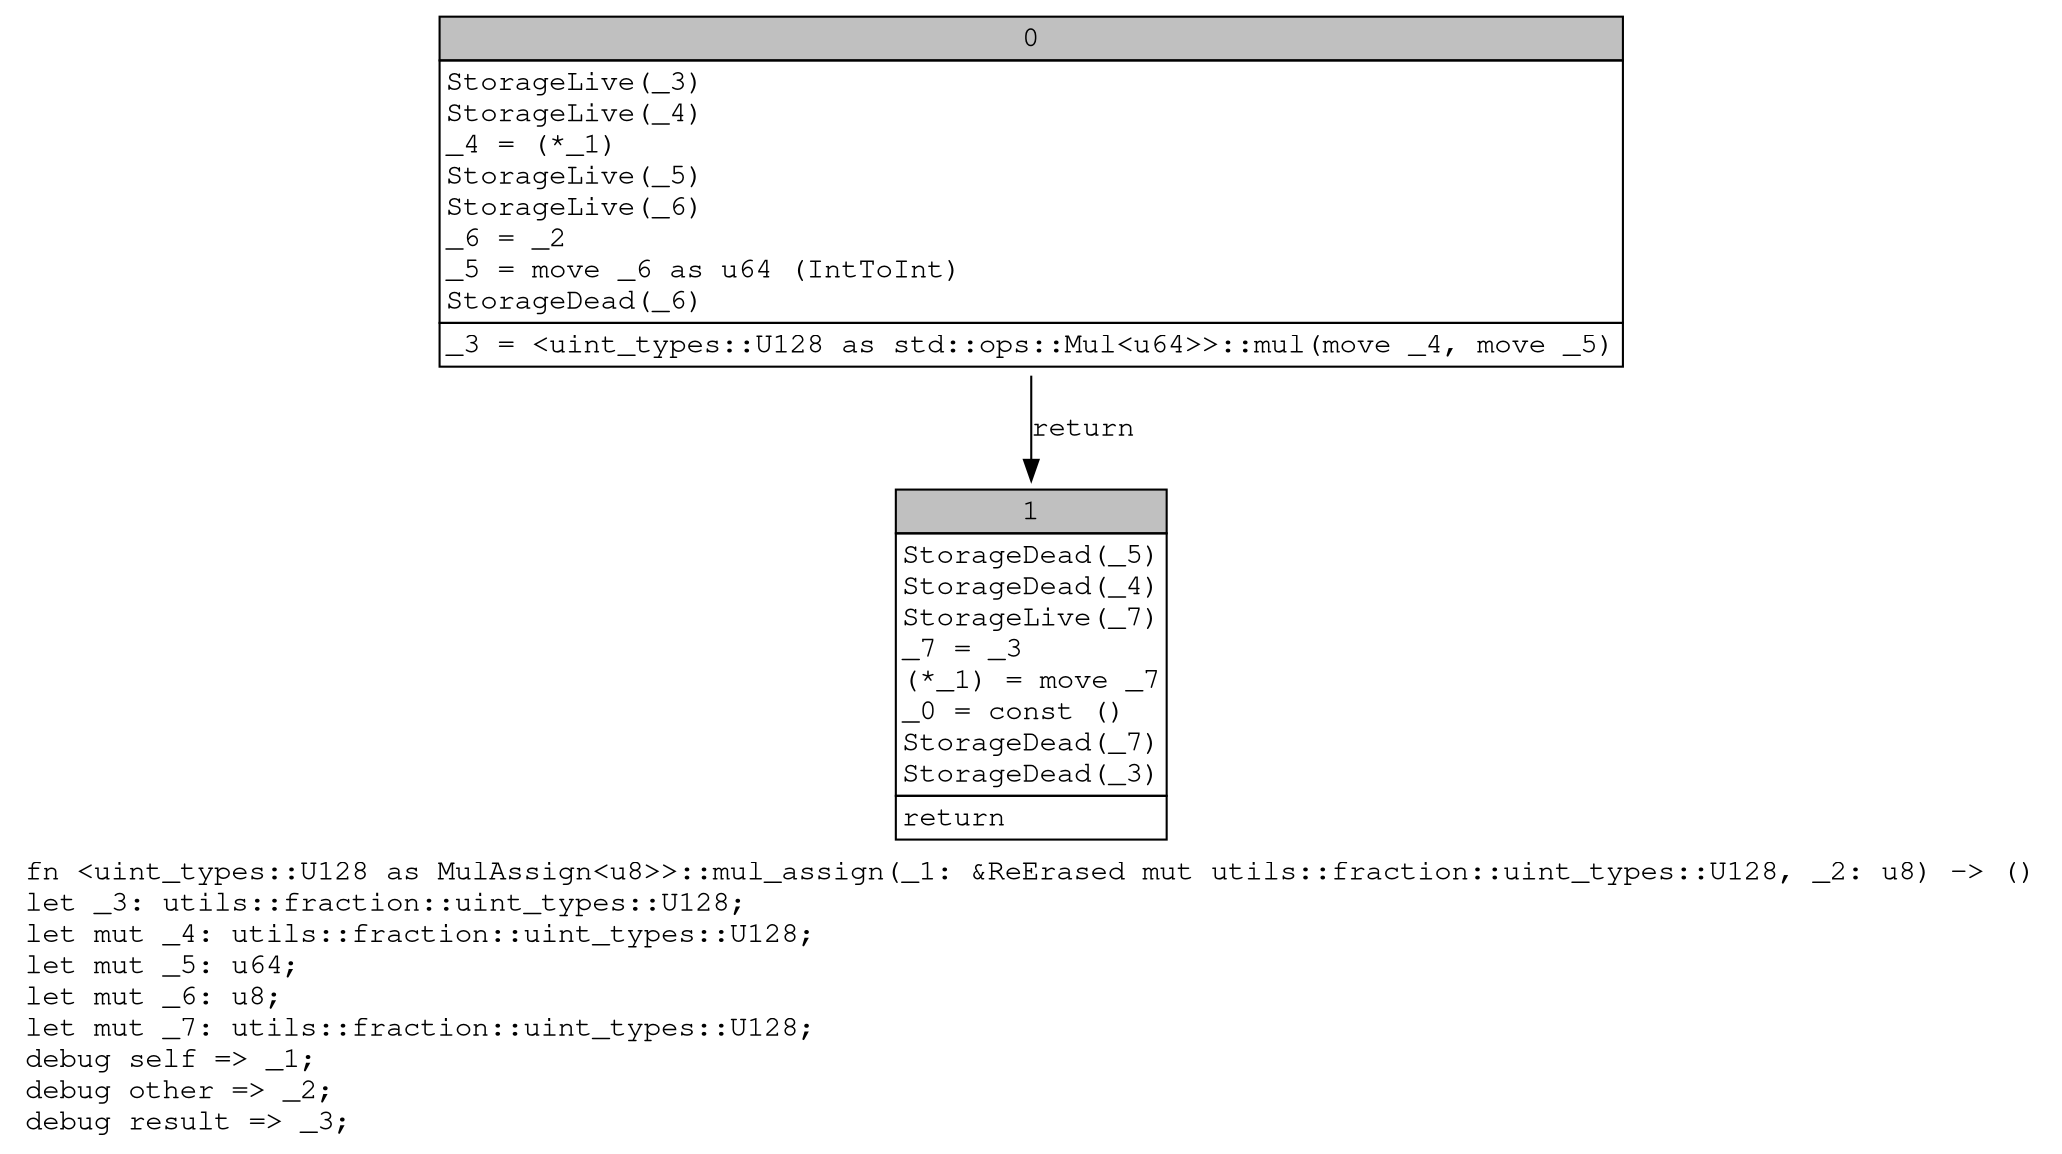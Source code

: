 digraph Mir_0_12206 {
    graph [fontname="Courier, monospace"];
    node [fontname="Courier, monospace"];
    edge [fontname="Courier, monospace"];
    label=<fn &lt;uint_types::U128 as MulAssign&lt;u8&gt;&gt;::mul_assign(_1: &amp;ReErased mut utils::fraction::uint_types::U128, _2: u8) -&gt; ()<br align="left"/>let _3: utils::fraction::uint_types::U128;<br align="left"/>let mut _4: utils::fraction::uint_types::U128;<br align="left"/>let mut _5: u64;<br align="left"/>let mut _6: u8;<br align="left"/>let mut _7: utils::fraction::uint_types::U128;<br align="left"/>debug self =&gt; _1;<br align="left"/>debug other =&gt; _2;<br align="left"/>debug result =&gt; _3;<br align="left"/>>;
    bb0__0_12206 [shape="none", label=<<table border="0" cellborder="1" cellspacing="0"><tr><td bgcolor="gray" align="center" colspan="1">0</td></tr><tr><td align="left" balign="left">StorageLive(_3)<br/>StorageLive(_4)<br/>_4 = (*_1)<br/>StorageLive(_5)<br/>StorageLive(_6)<br/>_6 = _2<br/>_5 = move _6 as u64 (IntToInt)<br/>StorageDead(_6)<br/></td></tr><tr><td align="left">_3 = &lt;uint_types::U128 as std::ops::Mul&lt;u64&gt;&gt;::mul(move _4, move _5)</td></tr></table>>];
    bb1__0_12206 [shape="none", label=<<table border="0" cellborder="1" cellspacing="0"><tr><td bgcolor="gray" align="center" colspan="1">1</td></tr><tr><td align="left" balign="left">StorageDead(_5)<br/>StorageDead(_4)<br/>StorageLive(_7)<br/>_7 = _3<br/>(*_1) = move _7<br/>_0 = const ()<br/>StorageDead(_7)<br/>StorageDead(_3)<br/></td></tr><tr><td align="left">return</td></tr></table>>];
    bb0__0_12206 -> bb1__0_12206 [label="return"];
}
